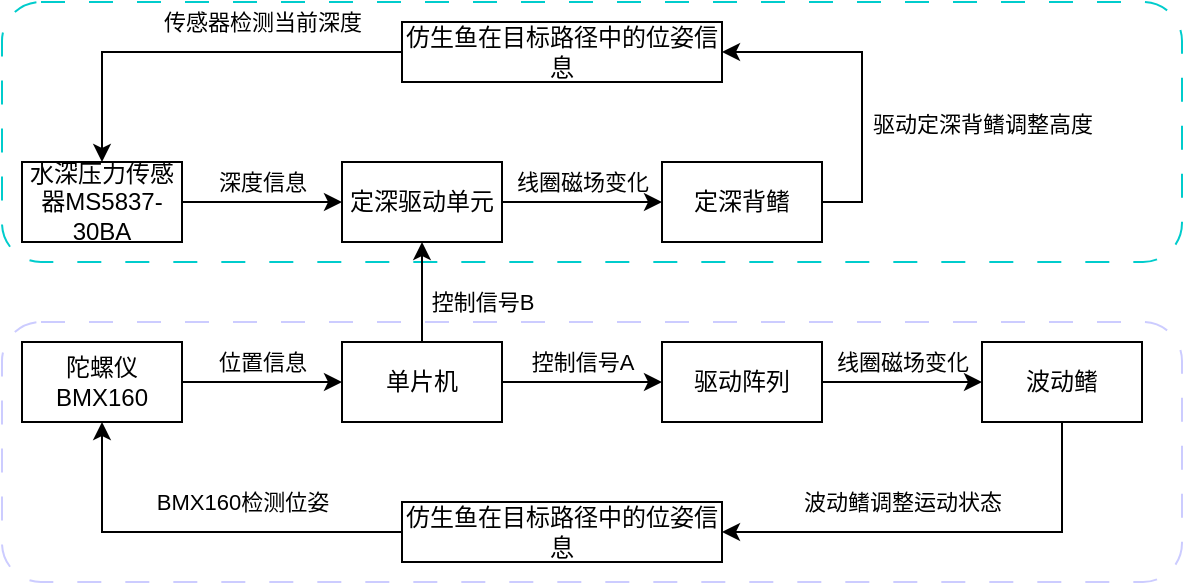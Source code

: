 <mxfile version="26.1.1">
  <diagram name="第 1 页" id="CxBItxnr9yNw6PfdnhCy">
    <mxGraphModel dx="984" dy="565" grid="1" gridSize="10" guides="1" tooltips="1" connect="1" arrows="1" fold="1" page="1" pageScale="1" pageWidth="827" pageHeight="1169" math="0" shadow="0">
      <root>
        <mxCell id="0" />
        <mxCell id="1" parent="0" />
        <mxCell id="iQaLF_SXhfc0XBqEpe74-36" value="" style="rounded=1;whiteSpace=wrap;html=1;labelBorderColor=#FFCCFF;textOpacity=0;labelBackgroundColor=#FFCCFF;strokeColor=#00CCCC;dashed=1;dashPattern=12 12;" parent="1" vertex="1">
          <mxGeometry x="40" y="50" width="590" height="130" as="geometry" />
        </mxCell>
        <mxCell id="iQaLF_SXhfc0XBqEpe74-33" value="" style="rounded=1;whiteSpace=wrap;html=1;labelBorderColor=#FFCCFF;textOpacity=0;labelBackgroundColor=#FFCCFF;strokeColor=#CCCCFF;dashed=1;dashPattern=12 12;" parent="1" vertex="1">
          <mxGeometry x="40" y="210" width="590" height="130" as="geometry" />
        </mxCell>
        <mxCell id="iQaLF_SXhfc0XBqEpe74-7" style="edgeStyle=orthogonalEdgeStyle;rounded=0;orthogonalLoop=1;jettySize=auto;html=1;exitX=1;exitY=0.5;exitDx=0;exitDy=0;entryX=0;entryY=0.5;entryDx=0;entryDy=0;labelPosition=center;verticalLabelPosition=top;align=center;verticalAlign=bottom;labelBackgroundColor=none;fontColor=default;" parent="1" source="iQaLF_SXhfc0XBqEpe74-1" target="iQaLF_SXhfc0XBqEpe74-2" edge="1">
          <mxGeometry relative="1" as="geometry" />
        </mxCell>
        <mxCell id="iQaLF_SXhfc0XBqEpe74-8" value="控制信号A" style="edgeLabel;html=1;align=center;verticalAlign=middle;resizable=0;points=[];labelBackgroundColor=none;" parent="iQaLF_SXhfc0XBqEpe74-7" vertex="1" connectable="0">
          <mxGeometry relative="1" as="geometry">
            <mxPoint y="-10" as="offset" />
          </mxGeometry>
        </mxCell>
        <mxCell id="iQaLF_SXhfc0XBqEpe74-23" style="edgeStyle=orthogonalEdgeStyle;rounded=0;orthogonalLoop=1;jettySize=auto;html=1;exitX=0.5;exitY=0;exitDx=0;exitDy=0;entryX=0.5;entryY=1;entryDx=0;entryDy=0;labelBackgroundColor=none;fontColor=default;" parent="1" source="iQaLF_SXhfc0XBqEpe74-1" target="iQaLF_SXhfc0XBqEpe74-21" edge="1">
          <mxGeometry relative="1" as="geometry" />
        </mxCell>
        <mxCell id="iQaLF_SXhfc0XBqEpe74-28" value="控制信号B" style="edgeLabel;html=1;align=center;verticalAlign=middle;resizable=0;points=[];labelBackgroundColor=none;" parent="iQaLF_SXhfc0XBqEpe74-23" vertex="1" connectable="0">
          <mxGeometry x="-0.04" y="-4" relative="1" as="geometry">
            <mxPoint x="26" y="4" as="offset" />
          </mxGeometry>
        </mxCell>
        <mxCell id="iQaLF_SXhfc0XBqEpe74-1" value="单片机" style="rounded=0;whiteSpace=wrap;html=1;labelBackgroundColor=none;" parent="1" vertex="1">
          <mxGeometry x="210" y="220" width="80" height="40" as="geometry" />
        </mxCell>
        <mxCell id="iQaLF_SXhfc0XBqEpe74-9" style="edgeStyle=orthogonalEdgeStyle;rounded=0;orthogonalLoop=1;jettySize=auto;html=1;exitX=1;exitY=0.5;exitDx=0;exitDy=0;entryX=0;entryY=0.5;entryDx=0;entryDy=0;labelBackgroundColor=none;fontColor=default;" parent="1" source="iQaLF_SXhfc0XBqEpe74-2" target="iQaLF_SXhfc0XBqEpe74-3" edge="1">
          <mxGeometry relative="1" as="geometry" />
        </mxCell>
        <mxCell id="iQaLF_SXhfc0XBqEpe74-2" value="驱动阵列" style="rounded=0;whiteSpace=wrap;html=1;labelBackgroundColor=none;" parent="1" vertex="1">
          <mxGeometry x="370" y="220" width="80" height="40" as="geometry" />
        </mxCell>
        <mxCell id="iQaLF_SXhfc0XBqEpe74-14" style="edgeStyle=orthogonalEdgeStyle;rounded=0;orthogonalLoop=1;jettySize=auto;html=1;exitX=0.5;exitY=1;exitDx=0;exitDy=0;entryX=1;entryY=0.5;entryDx=0;entryDy=0;labelBackgroundColor=none;fontColor=default;" parent="1" source="iQaLF_SXhfc0XBqEpe74-3" target="iQaLF_SXhfc0XBqEpe74-13" edge="1">
          <mxGeometry relative="1" as="geometry" />
        </mxCell>
        <mxCell id="iQaLF_SXhfc0XBqEpe74-3" value="波动鳍" style="rounded=0;whiteSpace=wrap;html=1;labelBackgroundColor=none;" parent="1" vertex="1">
          <mxGeometry x="530" y="220" width="80" height="40" as="geometry" />
        </mxCell>
        <mxCell id="iQaLF_SXhfc0XBqEpe74-10" style="edgeStyle=orthogonalEdgeStyle;rounded=0;orthogonalLoop=1;jettySize=auto;html=1;exitX=1;exitY=0.5;exitDx=0;exitDy=0;entryX=0;entryY=0.5;entryDx=0;entryDy=0;labelBackgroundColor=none;fontColor=default;" parent="1" source="iQaLF_SXhfc0XBqEpe74-4" target="iQaLF_SXhfc0XBqEpe74-1" edge="1">
          <mxGeometry relative="1" as="geometry" />
        </mxCell>
        <mxCell id="iQaLF_SXhfc0XBqEpe74-4" value="陀螺仪&lt;div&gt;BMX160&lt;/div&gt;" style="rounded=0;whiteSpace=wrap;html=1;labelBackgroundColor=none;" parent="1" vertex="1">
          <mxGeometry x="50" y="220" width="80" height="40" as="geometry" />
        </mxCell>
        <mxCell id="iQaLF_SXhfc0XBqEpe74-11" value="位置信息" style="edgeLabel;html=1;align=center;verticalAlign=middle;resizable=0;points=[];labelBackgroundColor=none;" parent="1" vertex="1" connectable="0">
          <mxGeometry x="170" y="230" as="geometry" />
        </mxCell>
        <mxCell id="iQaLF_SXhfc0XBqEpe74-15" style="edgeStyle=orthogonalEdgeStyle;rounded=0;orthogonalLoop=1;jettySize=auto;html=1;exitX=0;exitY=0.5;exitDx=0;exitDy=0;entryX=0.5;entryY=1;entryDx=0;entryDy=0;labelBackgroundColor=none;fontColor=default;" parent="1" source="iQaLF_SXhfc0XBqEpe74-13" target="iQaLF_SXhfc0XBqEpe74-4" edge="1">
          <mxGeometry relative="1" as="geometry" />
        </mxCell>
        <mxCell id="iQaLF_SXhfc0XBqEpe74-13" value="仿生鱼在目标路径中的位姿信息" style="rounded=0;whiteSpace=wrap;html=1;labelBackgroundColor=none;" parent="1" vertex="1">
          <mxGeometry x="240" y="300" width="160" height="30" as="geometry" />
        </mxCell>
        <mxCell id="iQaLF_SXhfc0XBqEpe74-16" value="BMX160检测位姿" style="edgeLabel;html=1;align=center;verticalAlign=middle;resizable=0;points=[];labelBackgroundColor=none;" parent="1" vertex="1" connectable="0">
          <mxGeometry x="160" y="300" as="geometry" />
        </mxCell>
        <mxCell id="iQaLF_SXhfc0XBqEpe74-17" value="波动鳍调整运动状态" style="edgeLabel;html=1;align=center;verticalAlign=middle;resizable=0;points=[];labelBackgroundColor=none;" parent="1" vertex="1" connectable="0">
          <mxGeometry x="490" y="300" as="geometry" />
        </mxCell>
        <mxCell id="iQaLF_SXhfc0XBqEpe74-27" style="edgeStyle=orthogonalEdgeStyle;rounded=0;orthogonalLoop=1;jettySize=auto;html=1;exitX=1;exitY=0.5;exitDx=0;exitDy=0;entryX=0;entryY=0.5;entryDx=0;entryDy=0;labelBackgroundColor=none;fontColor=default;" parent="1" source="iQaLF_SXhfc0XBqEpe74-18" target="iQaLF_SXhfc0XBqEpe74-21" edge="1">
          <mxGeometry relative="1" as="geometry" />
        </mxCell>
        <mxCell id="iQaLF_SXhfc0XBqEpe74-18" value="水深压力传感器MS5837-30BA" style="rounded=0;whiteSpace=wrap;html=1;labelBackgroundColor=none;" parent="1" vertex="1">
          <mxGeometry x="50" y="130" width="80" height="40" as="geometry" />
        </mxCell>
        <mxCell id="iQaLF_SXhfc0XBqEpe74-25" style="edgeStyle=orthogonalEdgeStyle;rounded=0;orthogonalLoop=1;jettySize=auto;html=1;exitX=1;exitY=0.5;exitDx=0;exitDy=0;entryX=1;entryY=0.5;entryDx=0;entryDy=0;labelBackgroundColor=none;fontColor=default;" parent="1" source="iQaLF_SXhfc0XBqEpe74-19" target="iQaLF_SXhfc0XBqEpe74-22" edge="1">
          <mxGeometry relative="1" as="geometry" />
        </mxCell>
        <mxCell id="iQaLF_SXhfc0XBqEpe74-30" value="驱动定深背鳍调整高度" style="edgeLabel;html=1;align=center;verticalAlign=middle;resizable=0;points=[];labelBackgroundColor=none;" parent="iQaLF_SXhfc0XBqEpe74-25" vertex="1" connectable="0">
          <mxGeometry x="-0.276" y="-2" relative="1" as="geometry">
            <mxPoint x="58" as="offset" />
          </mxGeometry>
        </mxCell>
        <mxCell id="iQaLF_SXhfc0XBqEpe74-19" value="定深背鳍" style="rounded=0;whiteSpace=wrap;html=1;labelBackgroundColor=none;" parent="1" vertex="1">
          <mxGeometry x="370" y="130" width="80" height="40" as="geometry" />
        </mxCell>
        <mxCell id="iQaLF_SXhfc0XBqEpe74-20" value="线圈磁场变化" style="edgeLabel;html=1;align=center;verticalAlign=middle;resizable=0;points=[];labelBackgroundColor=none;" parent="1" vertex="1" connectable="0">
          <mxGeometry x="490" y="230" as="geometry" />
        </mxCell>
        <mxCell id="iQaLF_SXhfc0XBqEpe74-24" style="edgeStyle=orthogonalEdgeStyle;rounded=0;orthogonalLoop=1;jettySize=auto;html=1;exitX=1;exitY=0.5;exitDx=0;exitDy=0;entryX=0;entryY=0.5;entryDx=0;entryDy=0;labelBackgroundColor=none;fontColor=default;" parent="1" source="iQaLF_SXhfc0XBqEpe74-21" target="iQaLF_SXhfc0XBqEpe74-19" edge="1">
          <mxGeometry relative="1" as="geometry" />
        </mxCell>
        <mxCell id="iQaLF_SXhfc0XBqEpe74-21" value="定深驱动单元" style="rounded=0;whiteSpace=wrap;html=1;labelBackgroundColor=none;" parent="1" vertex="1">
          <mxGeometry x="210" y="130" width="80" height="40" as="geometry" />
        </mxCell>
        <mxCell id="iQaLF_SXhfc0XBqEpe74-26" style="edgeStyle=orthogonalEdgeStyle;rounded=0;orthogonalLoop=1;jettySize=auto;html=1;exitX=0;exitY=0.5;exitDx=0;exitDy=0;entryX=0.5;entryY=0;entryDx=0;entryDy=0;labelBackgroundColor=none;fontColor=default;" parent="1" source="iQaLF_SXhfc0XBqEpe74-22" target="iQaLF_SXhfc0XBqEpe74-18" edge="1">
          <mxGeometry relative="1" as="geometry" />
        </mxCell>
        <mxCell id="iQaLF_SXhfc0XBqEpe74-22" value="仿生鱼在目标路径中的位姿信息" style="rounded=0;whiteSpace=wrap;html=1;labelBackgroundColor=none;" parent="1" vertex="1">
          <mxGeometry x="240" y="60" width="160" height="30" as="geometry" />
        </mxCell>
        <mxCell id="iQaLF_SXhfc0XBqEpe74-29" value="线圈磁场变化" style="edgeLabel;html=1;align=center;verticalAlign=middle;resizable=0;points=[];labelBackgroundColor=none;" parent="1" vertex="1" connectable="0">
          <mxGeometry x="330" y="140" as="geometry" />
        </mxCell>
        <mxCell id="iQaLF_SXhfc0XBqEpe74-31" value="传感器检测当前深度" style="edgeLabel;html=1;align=center;verticalAlign=middle;resizable=0;points=[];labelBackgroundColor=none;" parent="1" vertex="1" connectable="0">
          <mxGeometry x="170" y="60" as="geometry" />
        </mxCell>
        <mxCell id="iQaLF_SXhfc0XBqEpe74-32" value="深度信息" style="edgeLabel;html=1;align=center;verticalAlign=middle;resizable=0;points=[];labelBackgroundColor=none;" parent="1" vertex="1" connectable="0">
          <mxGeometry x="170" y="140" as="geometry" />
        </mxCell>
      </root>
    </mxGraphModel>
  </diagram>
</mxfile>
